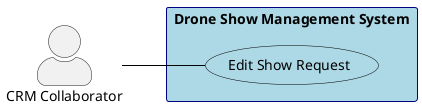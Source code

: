 @startuml US230_RegisterShowRequest_UseCaseDiagram

skinparam actorStyle awesome
skinparam usecase {
    BackgroundColor LightBlue
    BorderColor Black
    ArrowColor Black
}
skinparam rectangle {
    BorderColor Navy
    BackgroundColor LightBlue
}

left to right direction

actor "CRM Collaborator" as CRM

rectangle "Drone Show Management System" {
  usecase "Edit Show Request" as UC230
}

CRM -- UC230


@enduml